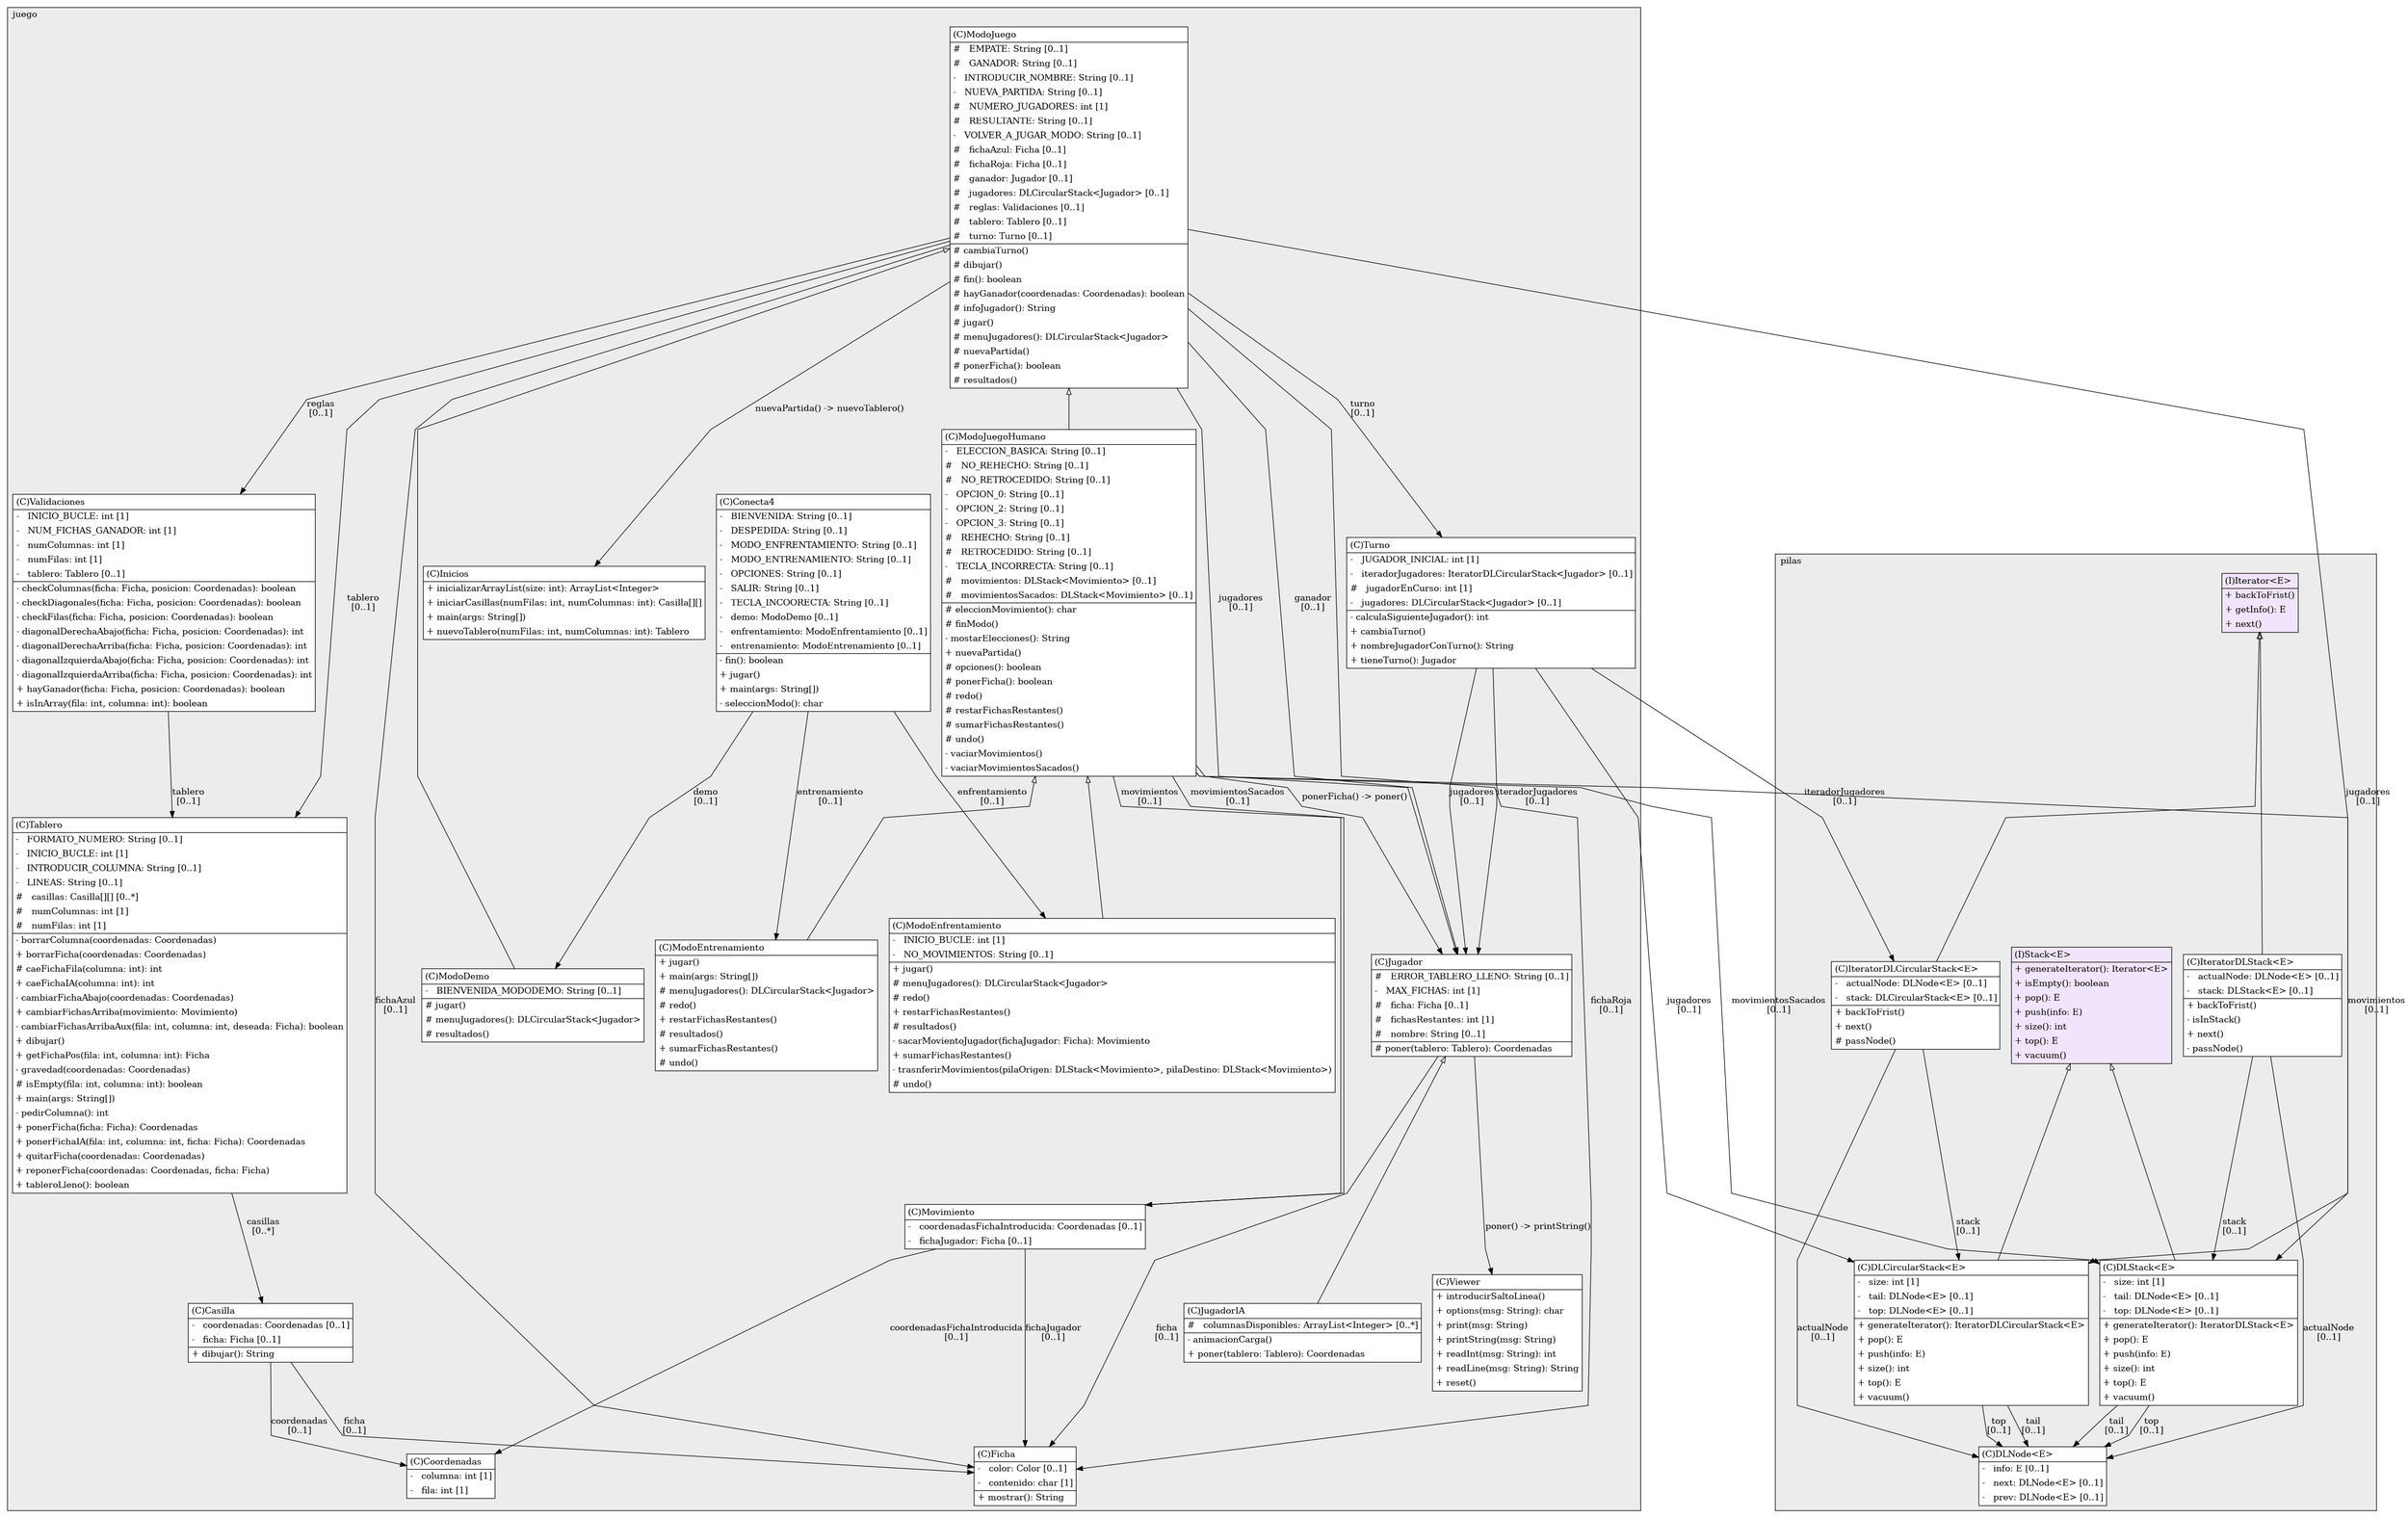 @startuml

/' diagram meta data start
config=StructureConfiguration;
{
  "projectClassification": {
    "searchMode": "OpenProject", // OpenProject, AllProjects
    "includedProjects": "",
    "pathEndKeywords": "*.impl",
    "isClientPath": "",
    "isClientName": "",
    "isTestPath": "",
    "isTestName": "",
    "isMappingPath": "",
    "isMappingName": "",
    "isDataAccessPath": "",
    "isDataAccessName": "",
    "isDataStructurePath": "",
    "isDataStructureName": "",
    "isInterfaceStructuresPath": "",
    "isInterfaceStructuresName": "",
    "isEntryPointPath": "",
    "isEntryPointName": "",
    "treatFinalFieldsAsMandatory": false
  },
  "graphRestriction": {
    "classPackageExcludeFilter": "",
    "classPackageIncludeFilter": "",
    "classNameExcludeFilter": "",
    "classNameIncludeFilter": "",
    "methodNameExcludeFilter": "",
    "methodNameIncludeFilter": "",
    "removeByInheritance": "", // inheritance/annotation based filtering is done in a second step
    "removeByAnnotation": "",
    "removeByClassPackage": "", // cleanup the graph after inheritance/annotation based filtering is done
    "removeByClassName": "",
    "cutMappings": true,
    "cutEnum": true,
    "cutTests": true,
    "cutClient": true,
    "cutDataAccess": true,
    "cutInterfaceStructures": true,
    "cutDataStructures": true,
    "cutGetterAndSetter": true,
    "cutConstructors": true
  },
  "graphTraversal": {
    "forwardDepth": 30,
    "backwardDepth": 30,
    "classPackageExcludeFilter": "",
    "classPackageIncludeFilter": "",
    "classNameExcludeFilter": "",
    "classNameIncludeFilter": "",
    "methodNameExcludeFilter": "",
    "methodNameIncludeFilter": "",
    "hideMappings": false,
    "hideDataStructures": false,
    "hidePrivateMethods": true,
    "hideInterfaceCalls": false, // indirection: implementation -> interface (is hidden) -> implementation
    "onlyShowApplicationEntryPoints": false, // root node is included
    "useMethodCallsForStructureDiagram": "BothDirections" // ForwardOnly, BothDirections, No
  },
  "details": {
    "aggregation": "GroupByClass", // ByClass, GroupByClass, None
    "showClassGenericTypes": true,
    "showMethods": true,
    "showMethodParameterNames": true,
    "showMethodParameterTypes": true,
    "showMethodReturnType": true,
    "showPackageLevels": 3,
    "showDetailedClassStructure": true
  },
  "rootClass": "etsisi.juego.Conecta4",
  "extensionCallbackMethod": "" // qualified.class.name#methodName - signature: public static String method(String)
}
diagram meta data end '/



digraph g {
    rankdir="TB"
    splines=polyline
    

'nodes 
subgraph cluster_101479138 { 
   	label=juego
	labeljust=l
	fillcolor="#ececec"
	style=filled
   
   Casilla1092129905[
	label=<<TABLE BORDER="1" CELLBORDER="0" CELLPADDING="4" CELLSPACING="0">
<TR><TD ALIGN="LEFT" >(C)Casilla</TD></TR>
<HR/>
<TR><TD ALIGN="LEFT" >-   coordenadas: Coordenadas [0..1]</TD></TR>
<TR><TD ALIGN="LEFT" >-   ficha: Ficha [0..1]</TD></TR>
<HR/>
<TR><TD ALIGN="LEFT" >+ dibujar(): String</TD></TR>
</TABLE>>
	style=filled
	margin=0
	shape=plaintext
	fillcolor="#FFFFFF"
];

Conecta41092129905[
	label=<<TABLE BORDER="1" CELLBORDER="0" CELLPADDING="4" CELLSPACING="0">
<TR><TD ALIGN="LEFT" >(C)Conecta4</TD></TR>
<HR/>
<TR><TD ALIGN="LEFT" >-   BIENVENIDA: String [0..1]</TD></TR>
<TR><TD ALIGN="LEFT" >-   DESPEDIDA: String [0..1]</TD></TR>
<TR><TD ALIGN="LEFT" >-   MODO_ENFRENTAMIENTO: String [0..1]</TD></TR>
<TR><TD ALIGN="LEFT" >-   MODO_ENTRENAMIENTO: String [0..1]</TD></TR>
<TR><TD ALIGN="LEFT" >-   OPCIONES: String [0..1]</TD></TR>
<TR><TD ALIGN="LEFT" >-   SALIR: String [0..1]</TD></TR>
<TR><TD ALIGN="LEFT" >-   TECLA_INCOORECTA: String [0..1]</TD></TR>
<TR><TD ALIGN="LEFT" >-   demo: ModoDemo [0..1]</TD></TR>
<TR><TD ALIGN="LEFT" >-   enfrentamiento: ModoEnfrentamiento [0..1]</TD></TR>
<TR><TD ALIGN="LEFT" >-   entrenamiento: ModoEntrenamiento [0..1]</TD></TR>
<HR/>
<TR><TD ALIGN="LEFT" >- fin(): boolean</TD></TR>
<TR><TD ALIGN="LEFT" >+ jugar()</TD></TR>
<TR><TD ALIGN="LEFT" >+ main(args: String[])</TD></TR>
<TR><TD ALIGN="LEFT" >- seleccionModo(): char</TD></TR>
</TABLE>>
	style=filled
	margin=0
	shape=plaintext
	fillcolor="#FFFFFF"
];

Coordenadas1092129905[
	label=<<TABLE BORDER="1" CELLBORDER="0" CELLPADDING="4" CELLSPACING="0">
<TR><TD ALIGN="LEFT" >(C)Coordenadas</TD></TR>
<HR/>
<TR><TD ALIGN="LEFT" >-   columna: int [1]</TD></TR>
<TR><TD ALIGN="LEFT" >-   fila: int [1]</TD></TR>
</TABLE>>
	style=filled
	margin=0
	shape=plaintext
	fillcolor="#FFFFFF"
];

Ficha1092129905[
	label=<<TABLE BORDER="1" CELLBORDER="0" CELLPADDING="4" CELLSPACING="0">
<TR><TD ALIGN="LEFT" >(C)Ficha</TD></TR>
<HR/>
<TR><TD ALIGN="LEFT" >-   color: Color [0..1]</TD></TR>
<TR><TD ALIGN="LEFT" >-   contenido: char [1]</TD></TR>
<HR/>
<TR><TD ALIGN="LEFT" >+ mostrar(): String</TD></TR>
</TABLE>>
	style=filled
	margin=0
	shape=plaintext
	fillcolor="#FFFFFF"
];

Inicios1092129905[
	label=<<TABLE BORDER="1" CELLBORDER="0" CELLPADDING="4" CELLSPACING="0">
<TR><TD ALIGN="LEFT" >(C)Inicios</TD></TR>
<HR/>
<TR><TD ALIGN="LEFT" >+ inicializarArrayList(size: int): ArrayList&lt;Integer&gt;</TD></TR>
<TR><TD ALIGN="LEFT" >+ iniciarCasillas(numFilas: int, numColumnas: int): Casilla[][]</TD></TR>
<TR><TD ALIGN="LEFT" >+ main(args: String[])</TD></TR>
<TR><TD ALIGN="LEFT" >+ nuevoTablero(numFilas: int, numColumnas: int): Tablero</TD></TR>
</TABLE>>
	style=filled
	margin=0
	shape=plaintext
	fillcolor="#FFFFFF"
];

Jugador1092129905[
	label=<<TABLE BORDER="1" CELLBORDER="0" CELLPADDING="4" CELLSPACING="0">
<TR><TD ALIGN="LEFT" >(C)Jugador</TD></TR>
<HR/>
<TR><TD ALIGN="LEFT" >#   ERROR_TABLERO_LLENO: String [0..1]</TD></TR>
<TR><TD ALIGN="LEFT" >-   MAX_FICHAS: int [1]</TD></TR>
<TR><TD ALIGN="LEFT" >#   ficha: Ficha [0..1]</TD></TR>
<TR><TD ALIGN="LEFT" >#   fichasRestantes: int [1]</TD></TR>
<TR><TD ALIGN="LEFT" >#   nombre: String [0..1]</TD></TR>
<HR/>
<TR><TD ALIGN="LEFT" ># poner(tablero: Tablero): Coordenadas</TD></TR>
</TABLE>>
	style=filled
	margin=0
	shape=plaintext
	fillcolor="#FFFFFF"
];

JugadorIA1092129905[
	label=<<TABLE BORDER="1" CELLBORDER="0" CELLPADDING="4" CELLSPACING="0">
<TR><TD ALIGN="LEFT" >(C)JugadorIA</TD></TR>
<HR/>
<TR><TD ALIGN="LEFT" >#   columnasDisponibles: ArrayList&lt;Integer&gt; [0..*]</TD></TR>
<HR/>
<TR><TD ALIGN="LEFT" >- animacionCarga()</TD></TR>
<TR><TD ALIGN="LEFT" >+ poner(tablero: Tablero): Coordenadas</TD></TR>
</TABLE>>
	style=filled
	margin=0
	shape=plaintext
	fillcolor="#FFFFFF"
];

ModoDemo1092129905[
	label=<<TABLE BORDER="1" CELLBORDER="0" CELLPADDING="4" CELLSPACING="0">
<TR><TD ALIGN="LEFT" >(C)ModoDemo</TD></TR>
<HR/>
<TR><TD ALIGN="LEFT" >-   BIENVENIDA_MODODEMO: String [0..1]</TD></TR>
<HR/>
<TR><TD ALIGN="LEFT" ># jugar()</TD></TR>
<TR><TD ALIGN="LEFT" ># menuJugadores(): DLCircularStack&lt;Jugador&gt;</TD></TR>
<TR><TD ALIGN="LEFT" ># resultados()</TD></TR>
</TABLE>>
	style=filled
	margin=0
	shape=plaintext
	fillcolor="#FFFFFF"
];

ModoEnfrentamiento1092129905[
	label=<<TABLE BORDER="1" CELLBORDER="0" CELLPADDING="4" CELLSPACING="0">
<TR><TD ALIGN="LEFT" >(C)ModoEnfrentamiento</TD></TR>
<HR/>
<TR><TD ALIGN="LEFT" >-   INICIO_BUCLE: int [1]</TD></TR>
<TR><TD ALIGN="LEFT" >-   NO_MOVIMIENTOS: String [0..1]</TD></TR>
<HR/>
<TR><TD ALIGN="LEFT" >+ jugar()</TD></TR>
<TR><TD ALIGN="LEFT" ># menuJugadores(): DLCircularStack&lt;Jugador&gt;</TD></TR>
<TR><TD ALIGN="LEFT" ># redo()</TD></TR>
<TR><TD ALIGN="LEFT" >+ restarFichasRestantes()</TD></TR>
<TR><TD ALIGN="LEFT" ># resultados()</TD></TR>
<TR><TD ALIGN="LEFT" >- sacarMovientoJugador(fichaJugador: Ficha): Movimiento</TD></TR>
<TR><TD ALIGN="LEFT" >+ sumarFichasRestantes()</TD></TR>
<TR><TD ALIGN="LEFT" >- trasnferirMovimientos(pilaOrigen: DLStack&lt;Movimiento&gt;, pilaDestino: DLStack&lt;Movimiento&gt;)</TD></TR>
<TR><TD ALIGN="LEFT" ># undo()</TD></TR>
</TABLE>>
	style=filled
	margin=0
	shape=plaintext
	fillcolor="#FFFFFF"
];

ModoEntrenamiento1092129905[
	label=<<TABLE BORDER="1" CELLBORDER="0" CELLPADDING="4" CELLSPACING="0">
<TR><TD ALIGN="LEFT" >(C)ModoEntrenamiento</TD></TR>
<HR/>
<TR><TD ALIGN="LEFT" >+ jugar()</TD></TR>
<TR><TD ALIGN="LEFT" >+ main(args: String[])</TD></TR>
<TR><TD ALIGN="LEFT" ># menuJugadores(): DLCircularStack&lt;Jugador&gt;</TD></TR>
<TR><TD ALIGN="LEFT" ># redo()</TD></TR>
<TR><TD ALIGN="LEFT" >+ restarFichasRestantes()</TD></TR>
<TR><TD ALIGN="LEFT" ># resultados()</TD></TR>
<TR><TD ALIGN="LEFT" >+ sumarFichasRestantes()</TD></TR>
<TR><TD ALIGN="LEFT" ># undo()</TD></TR>
</TABLE>>
	style=filled
	margin=0
	shape=plaintext
	fillcolor="#FFFFFF"
];

ModoJuego1092129905[
	label=<<TABLE BORDER="1" CELLBORDER="0" CELLPADDING="4" CELLSPACING="0">
<TR><TD ALIGN="LEFT" >(C)ModoJuego</TD></TR>
<HR/>
<TR><TD ALIGN="LEFT" >#   EMPATE: String [0..1]</TD></TR>
<TR><TD ALIGN="LEFT" >#   GANADOR: String [0..1]</TD></TR>
<TR><TD ALIGN="LEFT" >-   INTRODUCIR_NOMBRE: String [0..1]</TD></TR>
<TR><TD ALIGN="LEFT" >-   NUEVA_PARTIDA: String [0..1]</TD></TR>
<TR><TD ALIGN="LEFT" >#   NUMERO_JUGADORES: int [1]</TD></TR>
<TR><TD ALIGN="LEFT" >#   RESULTANTE: String [0..1]</TD></TR>
<TR><TD ALIGN="LEFT" >-   VOLVER_A_JUGAR_MODO: String [0..1]</TD></TR>
<TR><TD ALIGN="LEFT" >#   fichaAzul: Ficha [0..1]</TD></TR>
<TR><TD ALIGN="LEFT" >#   fichaRoja: Ficha [0..1]</TD></TR>
<TR><TD ALIGN="LEFT" >#   ganador: Jugador [0..1]</TD></TR>
<TR><TD ALIGN="LEFT" >#   jugadores: DLCircularStack&lt;Jugador&gt; [0..1]</TD></TR>
<TR><TD ALIGN="LEFT" >#   reglas: Validaciones [0..1]</TD></TR>
<TR><TD ALIGN="LEFT" >#   tablero: Tablero [0..1]</TD></TR>
<TR><TD ALIGN="LEFT" >#   turno: Turno [0..1]</TD></TR>
<HR/>
<TR><TD ALIGN="LEFT" ># cambiaTurno()</TD></TR>
<TR><TD ALIGN="LEFT" ># dibujar()</TD></TR>
<TR><TD ALIGN="LEFT" ># fin(): boolean</TD></TR>
<TR><TD ALIGN="LEFT" ># hayGanador(coordenadas: Coordenadas): boolean</TD></TR>
<TR><TD ALIGN="LEFT" ># infoJugador(): String</TD></TR>
<TR><TD ALIGN="LEFT" ># jugar()</TD></TR>
<TR><TD ALIGN="LEFT" ># menuJugadores(): DLCircularStack&lt;Jugador&gt;</TD></TR>
<TR><TD ALIGN="LEFT" ># nuevaPartida()</TD></TR>
<TR><TD ALIGN="LEFT" ># ponerFicha(): boolean</TD></TR>
<TR><TD ALIGN="LEFT" ># resultados()</TD></TR>
</TABLE>>
	style=filled
	margin=0
	shape=plaintext
	fillcolor="#FFFFFF"
];

ModoJuegoHumano1092129905[
	label=<<TABLE BORDER="1" CELLBORDER="0" CELLPADDING="4" CELLSPACING="0">
<TR><TD ALIGN="LEFT" >(C)ModoJuegoHumano</TD></TR>
<HR/>
<TR><TD ALIGN="LEFT" >-   ELECCION_BASICA: String [0..1]</TD></TR>
<TR><TD ALIGN="LEFT" >#   NO_REHECHO: String [0..1]</TD></TR>
<TR><TD ALIGN="LEFT" >#   NO_RETROCEDIDO: String [0..1]</TD></TR>
<TR><TD ALIGN="LEFT" >-   OPCION_0: String [0..1]</TD></TR>
<TR><TD ALIGN="LEFT" >-   OPCION_2: String [0..1]</TD></TR>
<TR><TD ALIGN="LEFT" >-   OPCION_3: String [0..1]</TD></TR>
<TR><TD ALIGN="LEFT" >#   REHECHO: String [0..1]</TD></TR>
<TR><TD ALIGN="LEFT" >#   RETROCEDIDO: String [0..1]</TD></TR>
<TR><TD ALIGN="LEFT" >-   TECLA_INCORRECTA: String [0..1]</TD></TR>
<TR><TD ALIGN="LEFT" >#   movimientos: DLStack&lt;Movimiento&gt; [0..1]</TD></TR>
<TR><TD ALIGN="LEFT" >#   movimientosSacados: DLStack&lt;Movimiento&gt; [0..1]</TD></TR>
<HR/>
<TR><TD ALIGN="LEFT" ># eleccionMovimiento(): char</TD></TR>
<TR><TD ALIGN="LEFT" ># finModo()</TD></TR>
<TR><TD ALIGN="LEFT" >- mostarElecciones(): String</TD></TR>
<TR><TD ALIGN="LEFT" >+ nuevaPartida()</TD></TR>
<TR><TD ALIGN="LEFT" ># opciones(): boolean</TD></TR>
<TR><TD ALIGN="LEFT" ># ponerFicha(): boolean</TD></TR>
<TR><TD ALIGN="LEFT" ># redo()</TD></TR>
<TR><TD ALIGN="LEFT" ># restarFichasRestantes()</TD></TR>
<TR><TD ALIGN="LEFT" ># sumarFichasRestantes()</TD></TR>
<TR><TD ALIGN="LEFT" ># undo()</TD></TR>
<TR><TD ALIGN="LEFT" >- vaciarMovimientos()</TD></TR>
<TR><TD ALIGN="LEFT" >- vaciarMovimientosSacados()</TD></TR>
</TABLE>>
	style=filled
	margin=0
	shape=plaintext
	fillcolor="#FFFFFF"
];

Movimiento1092129905[
	label=<<TABLE BORDER="1" CELLBORDER="0" CELLPADDING="4" CELLSPACING="0">
<TR><TD ALIGN="LEFT" >(C)Movimiento</TD></TR>
<HR/>
<TR><TD ALIGN="LEFT" >-   coordenadasFichaIntroducida: Coordenadas [0..1]</TD></TR>
<TR><TD ALIGN="LEFT" >-   fichaJugador: Ficha [0..1]</TD></TR>
</TABLE>>
	style=filled
	margin=0
	shape=plaintext
	fillcolor="#FFFFFF"
];

Tablero1092129905[
	label=<<TABLE BORDER="1" CELLBORDER="0" CELLPADDING="4" CELLSPACING="0">
<TR><TD ALIGN="LEFT" >(C)Tablero</TD></TR>
<HR/>
<TR><TD ALIGN="LEFT" >-   FORMATO_NUMERO: String [0..1]</TD></TR>
<TR><TD ALIGN="LEFT" >-   INICIO_BUCLE: int [1]</TD></TR>
<TR><TD ALIGN="LEFT" >-   INTRODUCIR_COLUMNA: String [0..1]</TD></TR>
<TR><TD ALIGN="LEFT" >-   LINEAS: String [0..1]</TD></TR>
<TR><TD ALIGN="LEFT" >#   casillas: Casilla[][] [0..*]</TD></TR>
<TR><TD ALIGN="LEFT" >#   numColumnas: int [1]</TD></TR>
<TR><TD ALIGN="LEFT" >#   numFilas: int [1]</TD></TR>
<HR/>
<TR><TD ALIGN="LEFT" >- borrarColumna(coordenadas: Coordenadas)</TD></TR>
<TR><TD ALIGN="LEFT" >+ borrarFicha(coordenadas: Coordenadas)</TD></TR>
<TR><TD ALIGN="LEFT" ># caeFichaFila(columna: int): int</TD></TR>
<TR><TD ALIGN="LEFT" >+ caeFichaIA(columna: int): int</TD></TR>
<TR><TD ALIGN="LEFT" >- cambiarFichaAbajo(coordenadas: Coordenadas)</TD></TR>
<TR><TD ALIGN="LEFT" >+ cambiarFichasArriba(movimiento: Movimiento)</TD></TR>
<TR><TD ALIGN="LEFT" >- cambiarFichasArribaAux(fila: int, columna: int, deseada: Ficha): boolean</TD></TR>
<TR><TD ALIGN="LEFT" >+ dibujar()</TD></TR>
<TR><TD ALIGN="LEFT" >+ getFichaPos(fila: int, columna: int): Ficha</TD></TR>
<TR><TD ALIGN="LEFT" >- gravedad(coordenadas: Coordenadas)</TD></TR>
<TR><TD ALIGN="LEFT" ># isEmpty(fila: int, columna: int): boolean</TD></TR>
<TR><TD ALIGN="LEFT" >+ main(args: String[])</TD></TR>
<TR><TD ALIGN="LEFT" >- pedirColumna(): int</TD></TR>
<TR><TD ALIGN="LEFT" >+ ponerFicha(ficha: Ficha): Coordenadas</TD></TR>
<TR><TD ALIGN="LEFT" >+ ponerFichaIA(fila: int, columna: int, ficha: Ficha): Coordenadas</TD></TR>
<TR><TD ALIGN="LEFT" >+ quitarFicha(coordenadas: Coordenadas)</TD></TR>
<TR><TD ALIGN="LEFT" >+ reponerFicha(coordenadas: Coordenadas, ficha: Ficha)</TD></TR>
<TR><TD ALIGN="LEFT" >+ tableroLleno(): boolean</TD></TR>
</TABLE>>
	style=filled
	margin=0
	shape=plaintext
	fillcolor="#FFFFFF"
];

Turno1092129905[
	label=<<TABLE BORDER="1" CELLBORDER="0" CELLPADDING="4" CELLSPACING="0">
<TR><TD ALIGN="LEFT" >(C)Turno</TD></TR>
<HR/>
<TR><TD ALIGN="LEFT" >-   JUGADOR_INICIAL: int [1]</TD></TR>
<TR><TD ALIGN="LEFT" >-   iteradorJugadores: IteratorDLCircularStack&lt;Jugador&gt; [0..1]</TD></TR>
<TR><TD ALIGN="LEFT" >#   jugadorEnCurso: int [1]</TD></TR>
<TR><TD ALIGN="LEFT" >-   jugadores: DLCircularStack&lt;Jugador&gt; [0..1]</TD></TR>
<HR/>
<TR><TD ALIGN="LEFT" >- calculaSiguienteJugador(): int</TD></TR>
<TR><TD ALIGN="LEFT" >+ cambiaTurno()</TD></TR>
<TR><TD ALIGN="LEFT" >+ nombreJugadorConTurno(): String</TD></TR>
<TR><TD ALIGN="LEFT" >+ tieneTurno(): Jugador</TD></TR>
</TABLE>>
	style=filled
	margin=0
	shape=plaintext
	fillcolor="#FFFFFF"
];

Validaciones1092129905[
	label=<<TABLE BORDER="1" CELLBORDER="0" CELLPADDING="4" CELLSPACING="0">
<TR><TD ALIGN="LEFT" >(C)Validaciones</TD></TR>
<HR/>
<TR><TD ALIGN="LEFT" >-   INICIO_BUCLE: int [1]</TD></TR>
<TR><TD ALIGN="LEFT" >-   NUM_FICHAS_GANADOR: int [1]</TD></TR>
<TR><TD ALIGN="LEFT" >-   numColumnas: int [1]</TD></TR>
<TR><TD ALIGN="LEFT" >-   numFilas: int [1]</TD></TR>
<TR><TD ALIGN="LEFT" >-   tablero: Tablero [0..1]</TD></TR>
<HR/>
<TR><TD ALIGN="LEFT" >- checkColumnas(ficha: Ficha, posicion: Coordenadas): boolean</TD></TR>
<TR><TD ALIGN="LEFT" >- checkDiagonales(ficha: Ficha, posicion: Coordenadas): boolean</TD></TR>
<TR><TD ALIGN="LEFT" >- checkFilas(ficha: Ficha, posicion: Coordenadas): boolean</TD></TR>
<TR><TD ALIGN="LEFT" >- diagonalDerechaAbajo(ficha: Ficha, posicion: Coordenadas): int</TD></TR>
<TR><TD ALIGN="LEFT" >- diagonalDerechaArriba(ficha: Ficha, posicion: Coordenadas): int</TD></TR>
<TR><TD ALIGN="LEFT" >- diagonalIzquierdaAbajo(ficha: Ficha, posicion: Coordenadas): int</TD></TR>
<TR><TD ALIGN="LEFT" >- diagonalIzquierdaArriba(ficha: Ficha, posicion: Coordenadas): int</TD></TR>
<TR><TD ALIGN="LEFT" >+ hayGanador(ficha: Ficha, posicion: Coordenadas): boolean</TD></TR>
<TR><TD ALIGN="LEFT" >+ isInArray(fila: int, columna: int): boolean</TD></TR>
</TABLE>>
	style=filled
	margin=0
	shape=plaintext
	fillcolor="#FFFFFF"
];

Viewer1092129905[
	label=<<TABLE BORDER="1" CELLBORDER="0" CELLPADDING="4" CELLSPACING="0">
<TR><TD ALIGN="LEFT" >(C)Viewer</TD></TR>
<HR/>
<TR><TD ALIGN="LEFT" >+ introducirSaltoLinea()</TD></TR>
<TR><TD ALIGN="LEFT" >+ options(msg: String): char</TD></TR>
<TR><TD ALIGN="LEFT" >+ print(msg: String)</TD></TR>
<TR><TD ALIGN="LEFT" >+ printString(msg: String)</TD></TR>
<TR><TD ALIGN="LEFT" >+ readInt(msg: String): int</TD></TR>
<TR><TD ALIGN="LEFT" >+ readLine(msg: String): String</TD></TR>
<TR><TD ALIGN="LEFT" >+ reset()</TD></TR>
</TABLE>>
	style=filled
	margin=0
	shape=plaintext
	fillcolor="#FFFFFF"
];
} 

subgraph cluster_106669317 { 
   	label=pilas
	labeljust=l
	fillcolor="#ececec"
	style=filled
   
   DLCircularStack1086939726[
	label=<<TABLE BORDER="1" CELLBORDER="0" CELLPADDING="4" CELLSPACING="0">
<TR><TD ALIGN="LEFT" >(C)DLCircularStack&lt;E&gt;</TD></TR>
<HR/>
<TR><TD ALIGN="LEFT" >-   size: int [1]</TD></TR>
<TR><TD ALIGN="LEFT" >-   tail: DLNode&lt;E&gt; [0..1]</TD></TR>
<TR><TD ALIGN="LEFT" >-   top: DLNode&lt;E&gt; [0..1]</TD></TR>
<HR/>
<TR><TD ALIGN="LEFT" >+ generateIterator(): IteratorDLCircularStack&lt;E&gt;</TD></TR>
<TR><TD ALIGN="LEFT" >+ pop(): E</TD></TR>
<TR><TD ALIGN="LEFT" >+ push(info: E)</TD></TR>
<TR><TD ALIGN="LEFT" >+ size(): int</TD></TR>
<TR><TD ALIGN="LEFT" >+ top(): E</TD></TR>
<TR><TD ALIGN="LEFT" >+ vacuum()</TD></TR>
</TABLE>>
	style=filled
	margin=0
	shape=plaintext
	fillcolor="#FFFFFF"
];

DLNode1086939726[
	label=<<TABLE BORDER="1" CELLBORDER="0" CELLPADDING="4" CELLSPACING="0">
<TR><TD ALIGN="LEFT" >(C)DLNode&lt;E&gt;</TD></TR>
<HR/>
<TR><TD ALIGN="LEFT" >-   info: E [0..1]</TD></TR>
<TR><TD ALIGN="LEFT" >-   next: DLNode&lt;E&gt; [0..1]</TD></TR>
<TR><TD ALIGN="LEFT" >-   prev: DLNode&lt;E&gt; [0..1]</TD></TR>
</TABLE>>
	style=filled
	margin=0
	shape=plaintext
	fillcolor="#FFFFFF"
];

DLStack1086939726[
	label=<<TABLE BORDER="1" CELLBORDER="0" CELLPADDING="4" CELLSPACING="0">
<TR><TD ALIGN="LEFT" >(C)DLStack&lt;E&gt;</TD></TR>
<HR/>
<TR><TD ALIGN="LEFT" >-   size: int [1]</TD></TR>
<TR><TD ALIGN="LEFT" >-   tail: DLNode&lt;E&gt; [0..1]</TD></TR>
<TR><TD ALIGN="LEFT" >-   top: DLNode&lt;E&gt; [0..1]</TD></TR>
<HR/>
<TR><TD ALIGN="LEFT" >+ generateIterator(): IteratorDLStack&lt;E&gt;</TD></TR>
<TR><TD ALIGN="LEFT" >+ pop(): E</TD></TR>
<TR><TD ALIGN="LEFT" >+ push(info: E)</TD></TR>
<TR><TD ALIGN="LEFT" >+ size(): int</TD></TR>
<TR><TD ALIGN="LEFT" >+ top(): E</TD></TR>
<TR><TD ALIGN="LEFT" >+ vacuum()</TD></TR>
</TABLE>>
	style=filled
	margin=0
	shape=plaintext
	fillcolor="#FFFFFF"
];

Iterator1086939726[
	label=<<TABLE BORDER="1" CELLBORDER="0" CELLPADDING="4" CELLSPACING="0">
<TR><TD ALIGN="LEFT" >(I)Iterator&lt;E&gt;</TD></TR>
<HR/>
<TR><TD ALIGN="LEFT" >+ backToFrist()</TD></TR>
<TR><TD ALIGN="LEFT" >+ getInfo(): E</TD></TR>
<TR><TD ALIGN="LEFT" >+ next()</TD></TR>
</TABLE>>
	style=filled
	margin=0
	shape=plaintext
	fillcolor="#F1E5FD"
];

IteratorDLCircularStack1086939726[
	label=<<TABLE BORDER="1" CELLBORDER="0" CELLPADDING="4" CELLSPACING="0">
<TR><TD ALIGN="LEFT" >(C)IteratorDLCircularStack&lt;E&gt;</TD></TR>
<HR/>
<TR><TD ALIGN="LEFT" >-   actualNode: DLNode&lt;E&gt; [0..1]</TD></TR>
<TR><TD ALIGN="LEFT" >-   stack: DLCircularStack&lt;E&gt; [0..1]</TD></TR>
<HR/>
<TR><TD ALIGN="LEFT" >+ backToFrist()</TD></TR>
<TR><TD ALIGN="LEFT" >+ next()</TD></TR>
<TR><TD ALIGN="LEFT" ># passNode()</TD></TR>
</TABLE>>
	style=filled
	margin=0
	shape=plaintext
	fillcolor="#FFFFFF"
];

IteratorDLStack1086939726[
	label=<<TABLE BORDER="1" CELLBORDER="0" CELLPADDING="4" CELLSPACING="0">
<TR><TD ALIGN="LEFT" >(C)IteratorDLStack&lt;E&gt;</TD></TR>
<HR/>
<TR><TD ALIGN="LEFT" >-   actualNode: DLNode&lt;E&gt; [0..1]</TD></TR>
<TR><TD ALIGN="LEFT" >-   stack: DLStack&lt;E&gt; [0..1]</TD></TR>
<HR/>
<TR><TD ALIGN="LEFT" >+ backToFrist()</TD></TR>
<TR><TD ALIGN="LEFT" >- isInStack()</TD></TR>
<TR><TD ALIGN="LEFT" >+ next()</TD></TR>
<TR><TD ALIGN="LEFT" >- passNode()</TD></TR>
</TABLE>>
	style=filled
	margin=0
	shape=plaintext
	fillcolor="#FFFFFF"
];

Stack1086939726[
	label=<<TABLE BORDER="1" CELLBORDER="0" CELLPADDING="4" CELLSPACING="0">
<TR><TD ALIGN="LEFT" >(I)Stack&lt;E&gt;</TD></TR>
<HR/>
<TR><TD ALIGN="LEFT" >+ generateIterator(): Iterator&lt;E&gt;</TD></TR>
<TR><TD ALIGN="LEFT" >+ isEmpty(): boolean</TD></TR>
<TR><TD ALIGN="LEFT" >+ pop(): E</TD></TR>
<TR><TD ALIGN="LEFT" >+ push(info: E)</TD></TR>
<TR><TD ALIGN="LEFT" >+ size(): int</TD></TR>
<TR><TD ALIGN="LEFT" >+ top(): E</TD></TR>
<TR><TD ALIGN="LEFT" >+ vacuum()</TD></TR>
</TABLE>>
	style=filled
	margin=0
	shape=plaintext
	fillcolor="#F1E5FD"
];
} 

'edges    
Casilla1092129905 -> Coordenadas1092129905[label="coordenadas
[0..1]"];
Casilla1092129905 -> Ficha1092129905[label="ficha
[0..1]"];
Conecta41092129905 -> ModoDemo1092129905[label="demo
[0..1]"];
Conecta41092129905 -> ModoEnfrentamiento1092129905[label="enfrentamiento
[0..1]"];
Conecta41092129905 -> ModoEntrenamiento1092129905[label="entrenamiento
[0..1]"];
DLCircularStack1086939726 -> DLNode1086939726[label="tail
[0..1]"];
DLCircularStack1086939726 -> DLNode1086939726[label="top
[0..1]"];
DLStack1086939726 -> DLNode1086939726[label="tail
[0..1]"];
DLStack1086939726 -> DLNode1086939726[label="top
[0..1]"];
Iterator1086939726 -> IteratorDLCircularStack1086939726[arrowhead=none, arrowtail=empty, dir=both];
Iterator1086939726 -> IteratorDLStack1086939726[arrowhead=none, arrowtail=empty, dir=both];
IteratorDLCircularStack1086939726 -> DLCircularStack1086939726[label="stack
[0..1]"];
IteratorDLCircularStack1086939726 -> DLNode1086939726[label="actualNode
[0..1]"];
IteratorDLStack1086939726 -> DLNode1086939726[label="actualNode
[0..1]"];
IteratorDLStack1086939726 -> DLStack1086939726[label="stack
[0..1]"];
Jugador1092129905 -> Ficha1092129905[label="ficha
[0..1]"];
Jugador1092129905 -> JugadorIA1092129905[arrowhead=none, arrowtail=empty, dir=both];
Jugador1092129905 -> Viewer1092129905[label="poner() -> printString()"];
ModoJuego1092129905 -> DLCircularStack1086939726[label="jugadores
[0..1]"];
ModoJuego1092129905 -> Ficha1092129905[label="fichaAzul
[0..1]"];
ModoJuego1092129905 -> Ficha1092129905[label="fichaRoja
[0..1]"];
ModoJuego1092129905 -> Inicios1092129905[label="nuevaPartida() -> nuevoTablero()"];
ModoJuego1092129905 -> Jugador1092129905[label="ganador
[0..1]"];
ModoJuego1092129905 -> Jugador1092129905[label="jugadores
[0..1]"];
ModoJuego1092129905 -> ModoDemo1092129905[arrowhead=none, arrowtail=empty, dir=both];
ModoJuego1092129905 -> ModoJuegoHumano1092129905[arrowhead=none, arrowtail=empty, dir=both];
ModoJuego1092129905 -> Tablero1092129905[label="tablero
[0..1]"];
ModoJuego1092129905 -> Turno1092129905[label="turno
[0..1]"];
ModoJuego1092129905 -> Validaciones1092129905[label="reglas
[0..1]"];
ModoJuegoHumano1092129905 -> DLStack1086939726[label="movimientos
[0..1]"];
ModoJuegoHumano1092129905 -> DLStack1086939726[label="movimientosSacados
[0..1]"];
ModoJuegoHumano1092129905 -> Jugador1092129905[label="ponerFicha() -> poner()"];
ModoJuegoHumano1092129905 -> ModoEnfrentamiento1092129905[arrowhead=none, arrowtail=empty, dir=both];
ModoJuegoHumano1092129905 -> ModoEntrenamiento1092129905[arrowhead=none, arrowtail=empty, dir=both];
ModoJuegoHumano1092129905 -> Movimiento1092129905[label="movimientos
[0..1]"];
ModoJuegoHumano1092129905 -> Movimiento1092129905[label="movimientosSacados
[0..1]"];
Movimiento1092129905 -> Coordenadas1092129905[label="coordenadasFichaIntroducida
[0..1]"];
Movimiento1092129905 -> Ficha1092129905[label="fichaJugador
[0..1]"];
Stack1086939726 -> DLCircularStack1086939726[arrowhead=none, arrowtail=empty, dir=both];
Stack1086939726 -> DLStack1086939726[arrowhead=none, arrowtail=empty, dir=both];
Tablero1092129905 -> Casilla1092129905[label="casillas
[0..*]"];
Turno1092129905 -> DLCircularStack1086939726[label="jugadores
[0..1]"];
Turno1092129905 -> IteratorDLCircularStack1086939726[label="iteradorJugadores
[0..1]"];
Turno1092129905 -> Jugador1092129905[label="iteradorJugadores
[0..1]"];
Turno1092129905 -> Jugador1092129905[label="jugadores
[0..1]"];
Validaciones1092129905 -> Tablero1092129905[label="tablero
[0..1]"];
    
}
@enduml